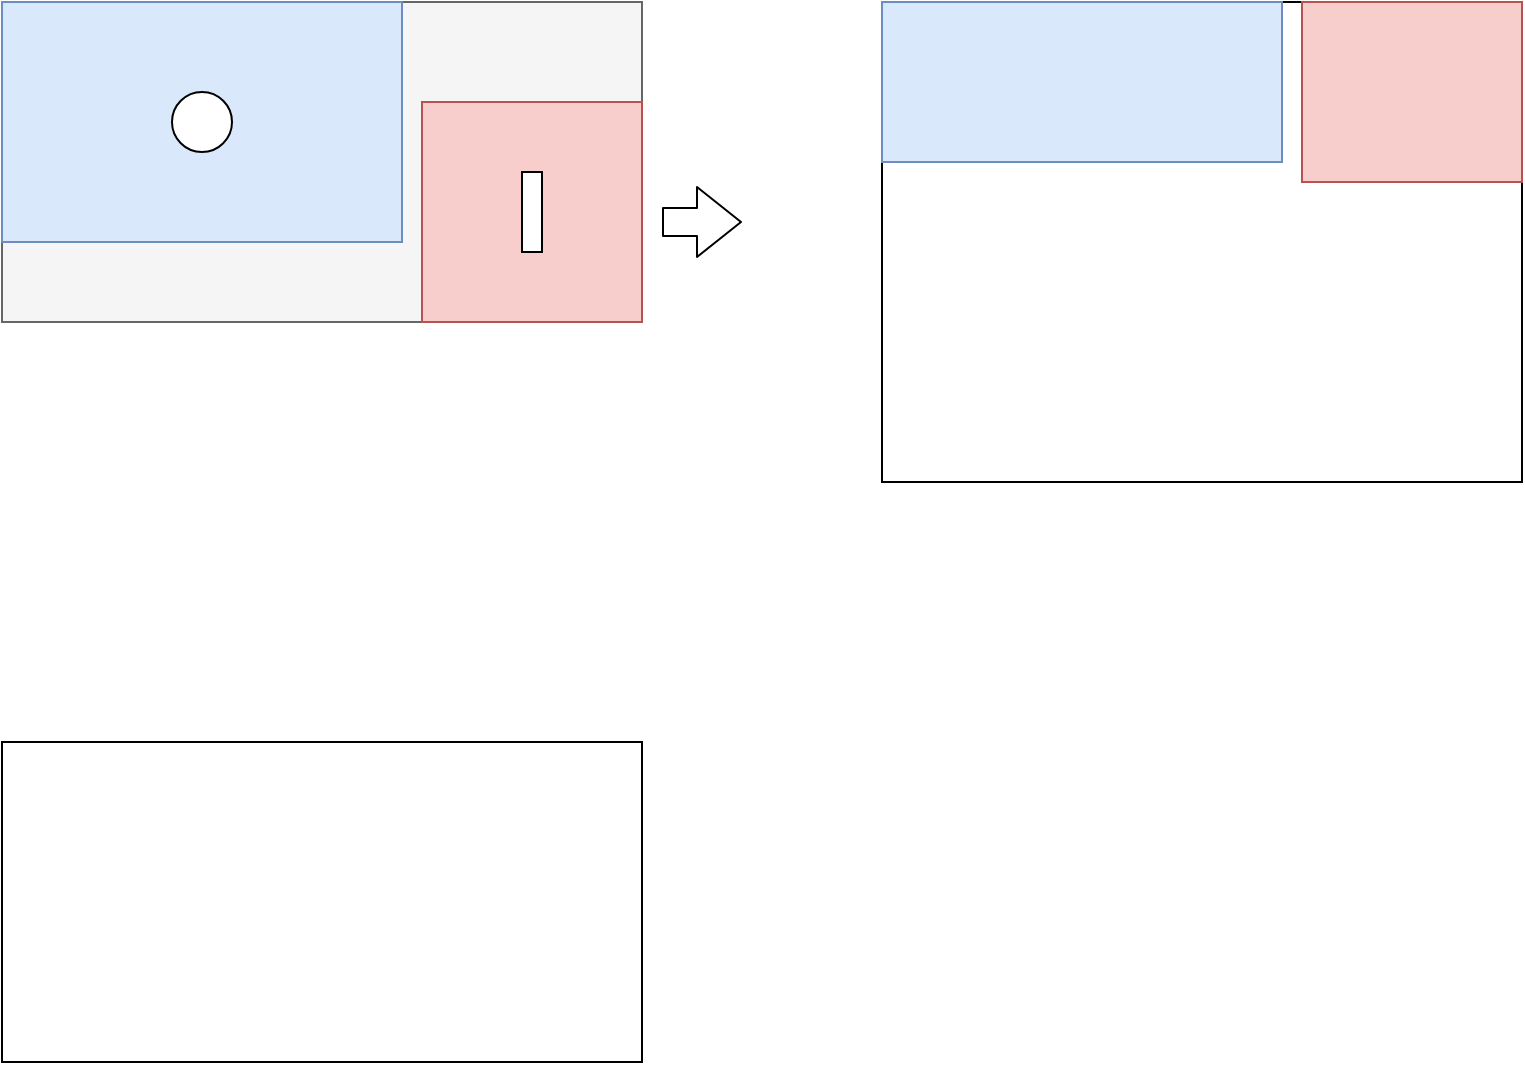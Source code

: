 <mxfile version="14.5.6" type="github">
  <diagram id="gzj2HFC3_yQIyVyS855p" name="Page-1">
    <mxGraphModel dx="1198" dy="618" grid="1" gridSize="10" guides="1" tooltips="1" connect="1" arrows="1" fold="1" page="1" pageScale="1" pageWidth="850" pageHeight="1100" math="0" shadow="0">
      <root>
        <mxCell id="0" />
        <mxCell id="1" parent="0" />
        <mxCell id="Vw5qlOSXsA1J8PWmtpcp-1" value="" style="rounded=0;whiteSpace=wrap;html=1;fillColor=#f5f5f5;strokeColor=#666666;fontColor=#333333;" vertex="1" parent="1">
          <mxGeometry x="120" y="80" width="320" height="160" as="geometry" />
        </mxCell>
        <mxCell id="Vw5qlOSXsA1J8PWmtpcp-2" value="" style="rounded=0;whiteSpace=wrap;html=1;" vertex="1" parent="1">
          <mxGeometry x="120" y="450" width="320" height="160" as="geometry" />
        </mxCell>
        <mxCell id="Vw5qlOSXsA1J8PWmtpcp-3" value="" style="rounded=0;whiteSpace=wrap;html=1;fillColor=#f8cecc;strokeColor=#b85450;" vertex="1" parent="1">
          <mxGeometry x="330" y="130" width="110" height="110" as="geometry" />
        </mxCell>
        <mxCell id="Vw5qlOSXsA1J8PWmtpcp-5" value="" style="shape=flexArrow;endArrow=classic;html=1;width=14;endSize=7;" edge="1" parent="1">
          <mxGeometry width="50" height="50" relative="1" as="geometry">
            <mxPoint x="450" y="190" as="sourcePoint" />
            <mxPoint x="490" y="190" as="targetPoint" />
          </mxGeometry>
        </mxCell>
        <mxCell id="Vw5qlOSXsA1J8PWmtpcp-6" value="" style="rounded=0;whiteSpace=wrap;html=1;fillColor=#dae8fc;strokeColor=#6c8ebf;" vertex="1" parent="1">
          <mxGeometry x="120" y="80" width="200" height="120" as="geometry" />
        </mxCell>
        <mxCell id="Vw5qlOSXsA1J8PWmtpcp-7" value="" style="ellipse;whiteSpace=wrap;html=1;aspect=fixed;" vertex="1" parent="1">
          <mxGeometry x="205" y="125" width="30" height="30" as="geometry" />
        </mxCell>
        <mxCell id="Vw5qlOSXsA1J8PWmtpcp-8" value="" style="rounded=0;whiteSpace=wrap;html=1;" vertex="1" parent="1">
          <mxGeometry x="380" y="165" width="10" height="40" as="geometry" />
        </mxCell>
        <mxCell id="Vw5qlOSXsA1J8PWmtpcp-9" value="" style="rounded=0;whiteSpace=wrap;html=1;" vertex="1" parent="1">
          <mxGeometry x="560" y="80" width="320" height="240" as="geometry" />
        </mxCell>
        <mxCell id="Vw5qlOSXsA1J8PWmtpcp-10" value="" style="rounded=0;whiteSpace=wrap;html=1;fillColor=#dae8fc;strokeColor=#6c8ebf;" vertex="1" parent="1">
          <mxGeometry x="560" y="80" width="200" height="80" as="geometry" />
        </mxCell>
        <mxCell id="Vw5qlOSXsA1J8PWmtpcp-11" value="" style="rounded=0;whiteSpace=wrap;html=1;fillColor=#f8cecc;strokeColor=#b85450;" vertex="1" parent="1">
          <mxGeometry x="770" y="80" width="110" height="90" as="geometry" />
        </mxCell>
      </root>
    </mxGraphModel>
  </diagram>
</mxfile>
